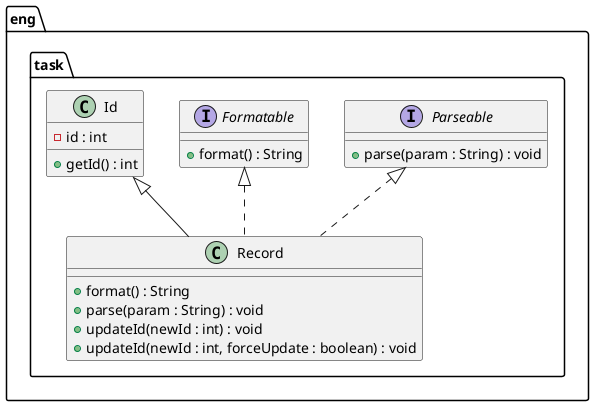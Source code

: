 @startuml
package eng.task {
interface Parseable 
{
+parse(param : String) : void
}
interface Formatable 
{
+format() : String
}
class Id 
{
-id : int
+getId() : int
}
class Record extends Id implements Parseable, Formatable 
{
+format() : String
+parse(param : String) : void
+updateId(newId : int) : void
+updateId(newId : int, forceUpdate : boolean) : void
}
}
@enduml
